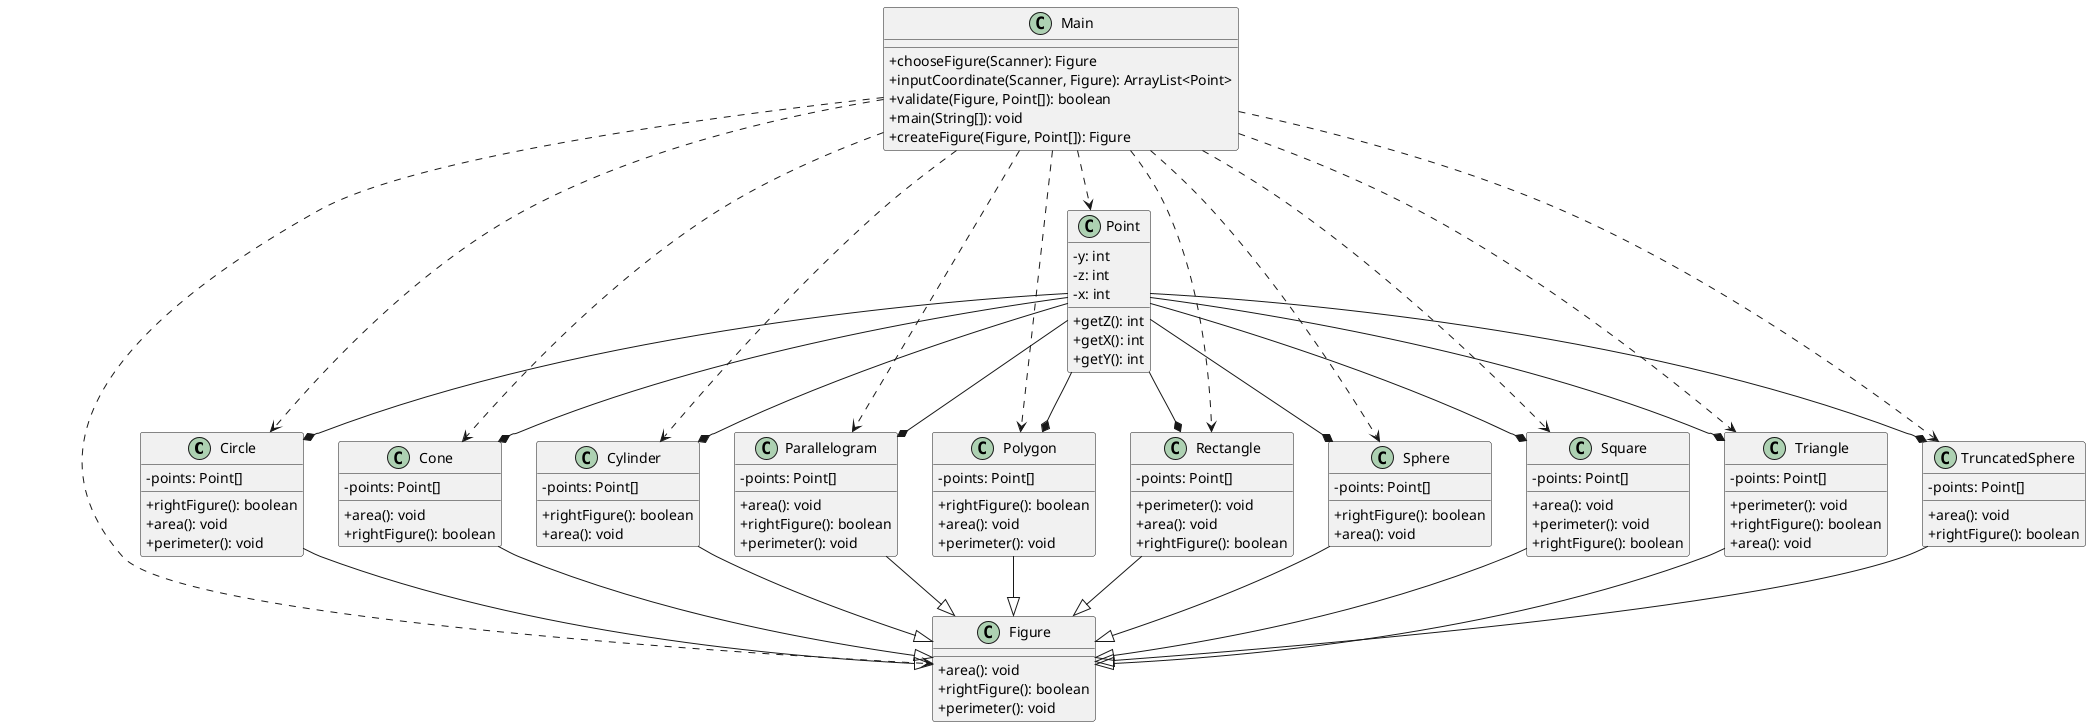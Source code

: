 @startuml
skinparam classAttributeIconSize 0

class Circle {
  - points: Point[]
  + rightFigure(): boolean
  + area(): void
  + perimeter(): void
}
class Cone {
  - points: Point[]
  + area(): void
  + rightFigure(): boolean
}
class Cylinder {
  - points: Point[]
  + rightFigure(): boolean
  + area(): void
}
class Figure {
  + area(): void
  + rightFigure(): boolean
  + perimeter(): void
}
class Main {
  + chooseFigure(Scanner): Figure
  + inputCoordinate(Scanner, Figure): ArrayList<Point>
  + validate(Figure, Point[]): boolean
  + main(String[]): void
  + createFigure(Figure, Point[]): Figure
}
class Parallelogram {
  - points: Point[]
  + area(): void
  + rightFigure(): boolean
  + perimeter(): void
}
class Point {
  - y: int
  - z: int
  - x: int
  + getZ(): int
  + getX(): int
  + getY(): int
}
class Polygon {
  - points: Point[]
  + rightFigure(): boolean
  + area(): void
  + perimeter(): void
}
class Rectangle {
  - points: Point[]
  + perimeter(): void
  + area(): void
  + rightFigure(): boolean
}
class Sphere {
  - points: Point[]
  + rightFigure(): boolean
  + area(): void
}
class Square {
  - points: Point[]
  + area(): void
  + perimeter(): void
  + rightFigure(): boolean
}
class Triangle {
  - points: Point[]
  + perimeter(): void
  + rightFigure(): boolean
  + area(): void
}
class TruncatedSphere {
  - points: Point[]
  + area(): void
  + rightFigure(): boolean
}

Circle --|> Figure
Cone --|> Figure
Cylinder --|> Figure
Parallelogram --|> Figure
Polygon --|> Figure
Rectangle --|> Figure
Sphere --|> Figure
Square --|> Figure
Triangle --|> Figure
TruncatedSphere --|> Figure

Main ..> Cylinder
Main ..> Cone
Main ..> Circle
Main ..> Parallelogram
Main ..> Rectangle
Main ..> Polygon
Main ..> Sphere
Main ..> Square
Main ..> Triangle
Main ..> TruncatedSphere
Main ..> Figure
Main ..> Point

Point --* Circle
Point --* Cone
Point --* Cylinder
Point --* Parallelogram
Point --* Polygon
Point --* Rectangle
Point --* Square
Point --* Sphere
Point --* TruncatedSphere
Point --* Triangle
@enduml

